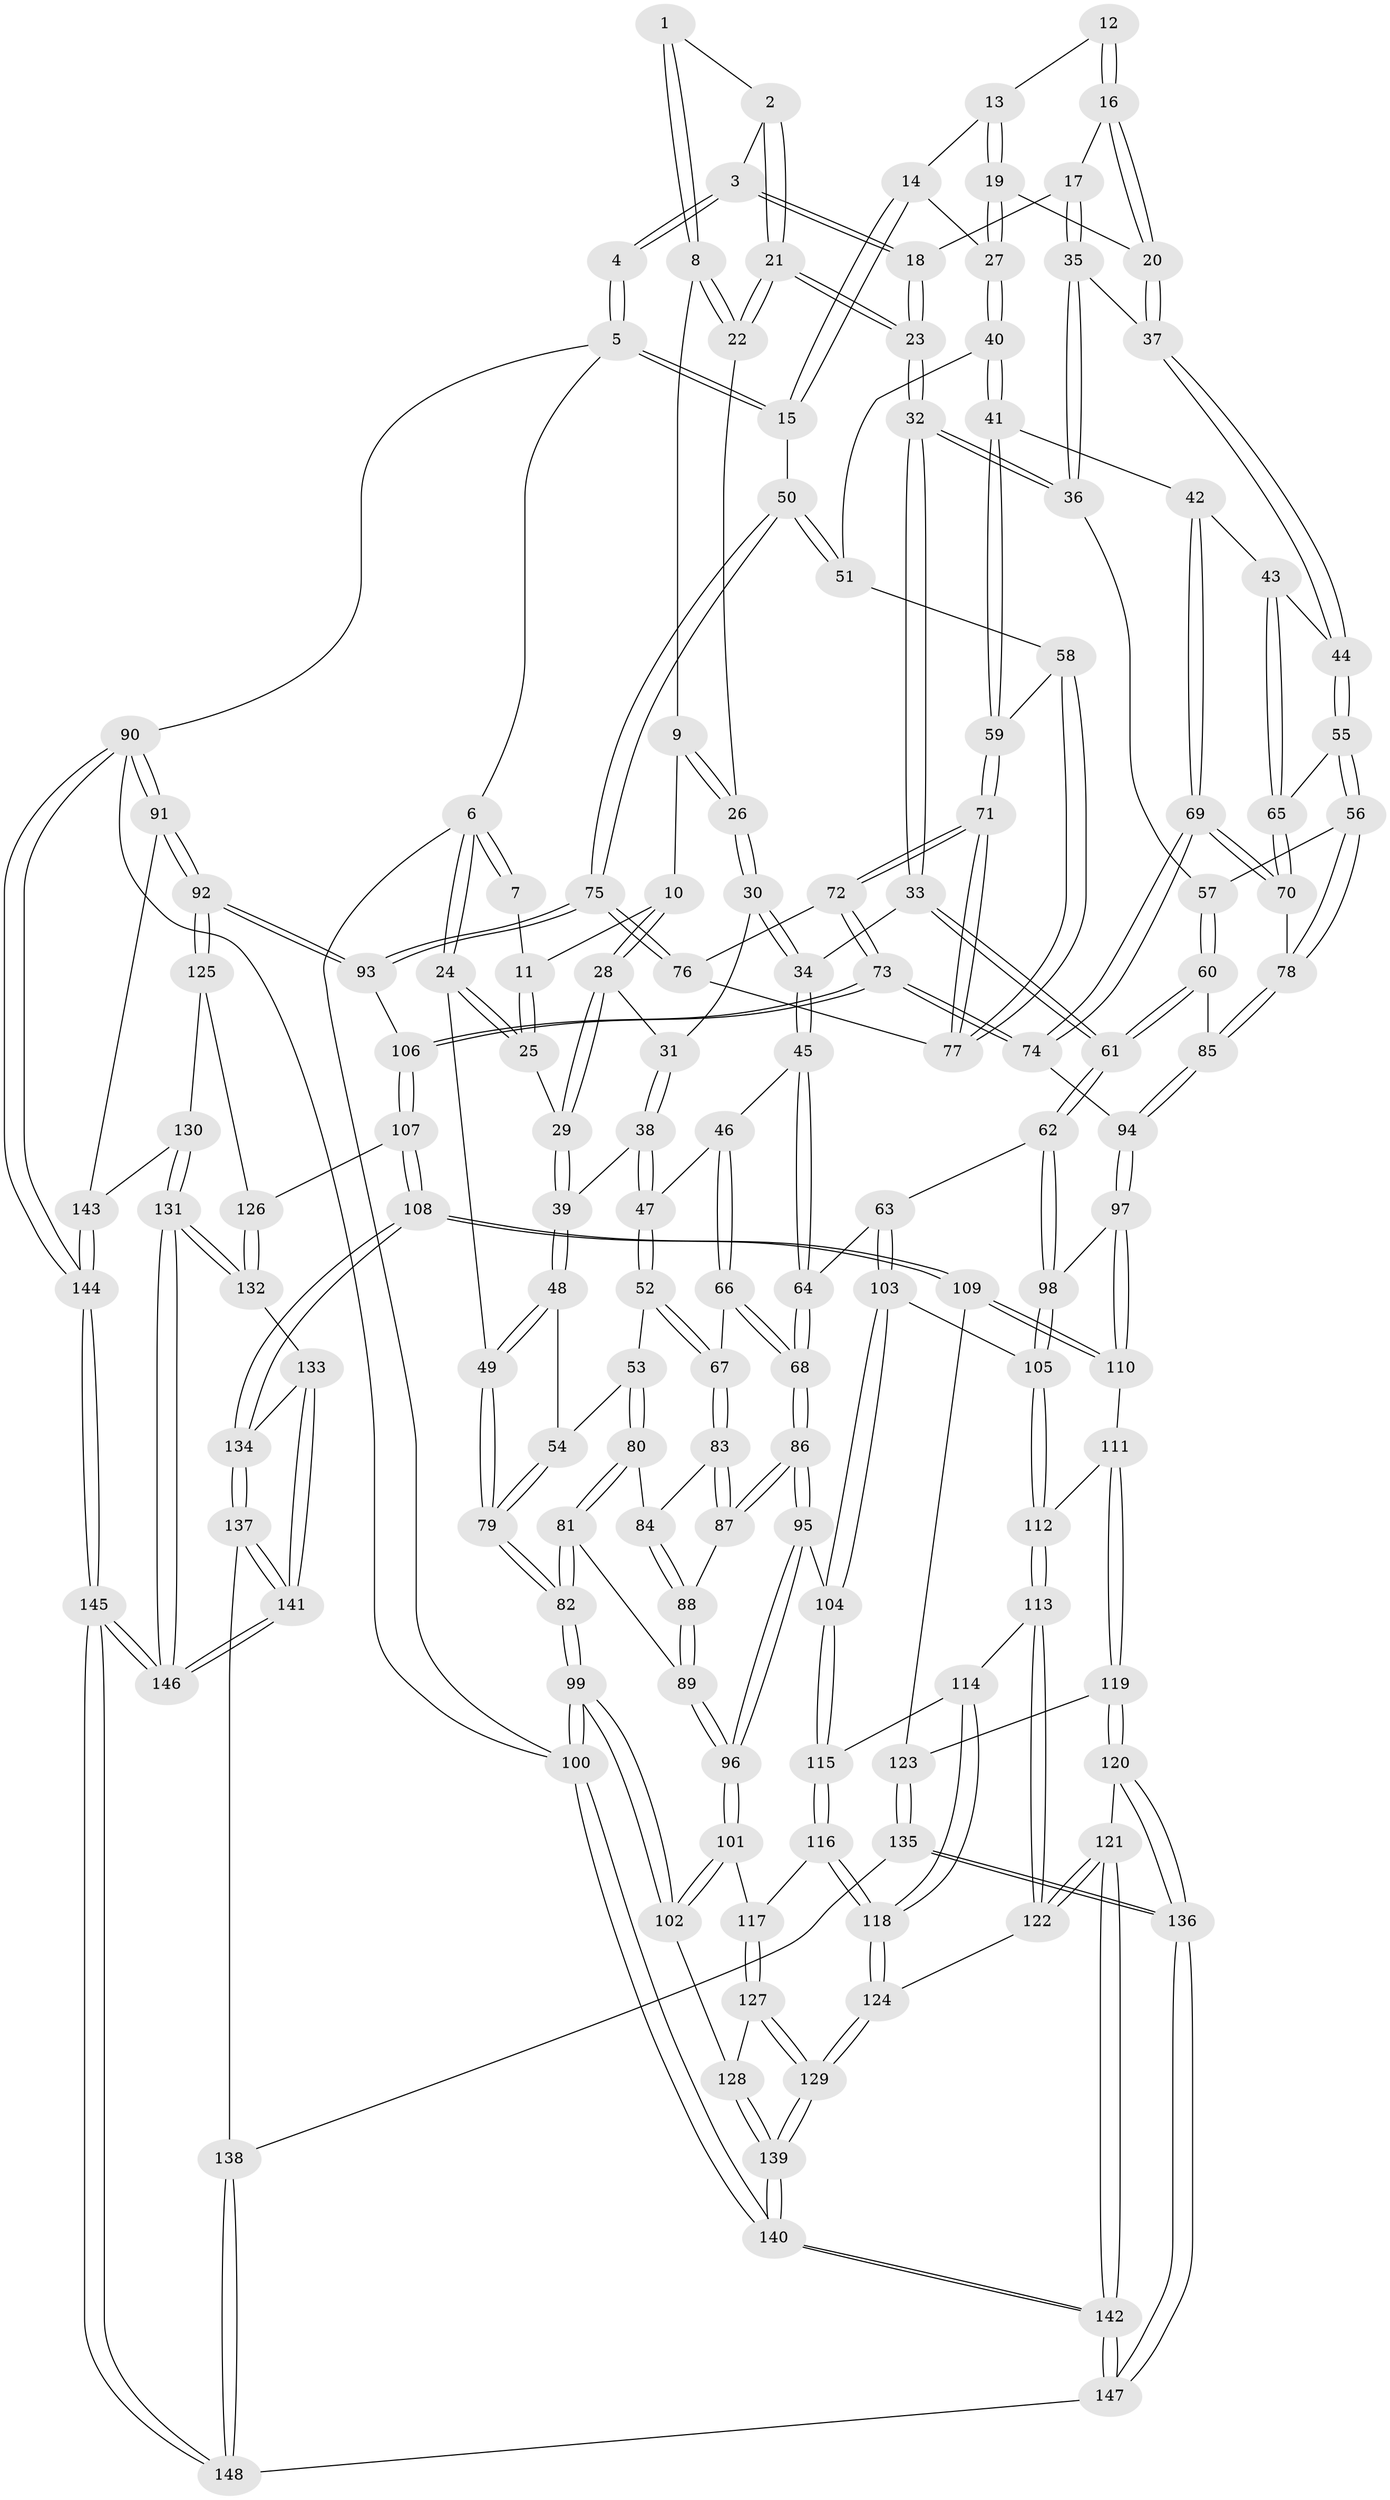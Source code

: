 // Generated by graph-tools (version 1.1) at 2025/38/03/09/25 02:38:24]
// undirected, 148 vertices, 367 edges
graph export_dot {
graph [start="1"]
  node [color=gray90,style=filled];
  1 [pos="+0.28070256077927724+0"];
  2 [pos="+0.47041460083848946+0"];
  3 [pos="+0.5823555726387799+0"];
  4 [pos="+0.6622308578021213+0"];
  5 [pos="+1+0"];
  6 [pos="+0+0"];
  7 [pos="+0.27797285009013517+0"];
  8 [pos="+0.2666767541746983+0.03466235046704826"];
  9 [pos="+0.228931093591245+0.10688831778267223"];
  10 [pos="+0.19734845653692706+0.13287870269949537"];
  11 [pos="+0.1409138680103888+0.09094301938541674"];
  12 [pos="+0.7846500483272502+0.042144273698769566"];
  13 [pos="+0.8123486325384431+0.05439593543696825"];
  14 [pos="+0.8990288615594846+0.0723969783943953"];
  15 [pos="+1+0"];
  16 [pos="+0.688861495944655+0.15110160064894554"];
  17 [pos="+0.6806046513921788+0.14852074610430865"];
  18 [pos="+0.6526631779920082+0.11341350001930987"];
  19 [pos="+0.7467440396892187+0.1847847212483339"];
  20 [pos="+0.726885039863874+0.1756935801978793"];
  21 [pos="+0.43747194200205747+0.15038731867681066"];
  22 [pos="+0.36859264162590744+0.15996500758701263"];
  23 [pos="+0.4498920061419005+0.1642762154115357"];
  24 [pos="+0+0"];
  25 [pos="+0+0.09423931189480761"];
  26 [pos="+0.34089473692209593+0.17613258021947775"];
  27 [pos="+0.7850735341953711+0.20660019898527204"];
  28 [pos="+0.1968269717585971+0.13898785279598147"];
  29 [pos="+0.10257688916777769+0.22473486994247482"];
  30 [pos="+0.29318292042658706+0.2273098141419322"];
  31 [pos="+0.24677071823872987+0.2148614173260588"];
  32 [pos="+0.48937768586576064+0.2791037217382861"];
  33 [pos="+0.46668802622346167+0.30926560056323454"];
  34 [pos="+0.3051201193039367+0.2993732425472522"];
  35 [pos="+0.5813932168804233+0.2717193060084232"];
  36 [pos="+0.5395179990815787+0.2839701281485765"];
  37 [pos="+0.6632856607984011+0.31960486137668914"];
  38 [pos="+0.18414923015220075+0.2567831150736766"];
  39 [pos="+0.10554418974906013+0.24126424225605148"];
  40 [pos="+0.7924358732196232+0.2201872895780425"];
  41 [pos="+0.8034718079435735+0.32063094952193993"];
  42 [pos="+0.7824188482854155+0.3323509466167543"];
  43 [pos="+0.7570677417844927+0.3395759478699044"];
  44 [pos="+0.6812520773230722+0.3383069465236653"];
  45 [pos="+0.27778978068834076+0.3441280102625974"];
  46 [pos="+0.27044891564820533+0.3453441460123285"];
  47 [pos="+0.2201525420080947+0.33669569604566135"];
  48 [pos="+0.09503165241453379+0.26432777170712424"];
  49 [pos="+0+0.29859538627450477"];
  50 [pos="+1+0.04639103622428933"];
  51 [pos="+1+0.20343842724686095"];
  52 [pos="+0.1274140496707938+0.37919573063210277"];
  53 [pos="+0.10801238251478777+0.37344661477790625"];
  54 [pos="+0.09649624513085753+0.3636478637584702"];
  55 [pos="+0.6538419836929514+0.38352761814384795"];
  56 [pos="+0.6233722342104909+0.41438625565204334"];
  57 [pos="+0.569392139993557+0.34234521016078245"];
  58 [pos="+0.9041279488238971+0.34494229058028836"];
  59 [pos="+0.8117646372346373+0.32580196851874227"];
  60 [pos="+0.5338684528876374+0.48892899444628124"];
  61 [pos="+0.4362006050874807+0.4718384333011773"];
  62 [pos="+0.4203173958114448+0.4822501919282997"];
  63 [pos="+0.41293445276044316+0.484813682766476"];
  64 [pos="+0.3763435036871879+0.4893091951168318"];
  65 [pos="+0.7121810025964594+0.42407648204912063"];
  66 [pos="+0.21585177404866518+0.4423645045529838"];
  67 [pos="+0.16195864995400008+0.42772126141027966"];
  68 [pos="+0.2952006165600707+0.5454049340881572"];
  69 [pos="+0.7421990012500342+0.5310999387615483"];
  70 [pos="+0.7058767640642459+0.48514180700141574"];
  71 [pos="+0.8374887417419375+0.5539305747747842"];
  72 [pos="+0.8345225214734436+0.5705650621612166"];
  73 [pos="+0.810266653945636+0.6142509305828149"];
  74 [pos="+0.7579419882483056+0.5633658768475701"];
  75 [pos="+1+0.4718221777157163"];
  76 [pos="+1+0.45447553145876474"];
  77 [pos="+0.9230107817085696+0.38529498674523904"];
  78 [pos="+0.6183990788749839+0.438313667714693"];
  79 [pos="+0+0.4190192511712642"];
  80 [pos="+0.08100930482131138+0.4622089977698497"];
  81 [pos="+0.006936886550588846+0.519151283575321"];
  82 [pos="+0+0.5394088167596415"];
  83 [pos="+0.15554915418108178+0.46131983052416015"];
  84 [pos="+0.1185609358668145+0.49107887633552033"];
  85 [pos="+0.5382809125016974+0.49009685402003755"];
  86 [pos="+0.28223609507371367+0.5634393965846837"];
  87 [pos="+0.18410837160485177+0.5239306506960578"];
  88 [pos="+0.12019512828864873+0.5330755822617673"];
  89 [pos="+0.10225421500024104+0.5510880090166395"];
  90 [pos="+1+1"];
  91 [pos="+1+0.8759302909012129"];
  92 [pos="+1+0.7793850441830912"];
  93 [pos="+1+0.5882113278876638"];
  94 [pos="+0.5740178881382157+0.5431136024500796"];
  95 [pos="+0.2753130444542399+0.5895455347080117"];
  96 [pos="+0.13644810039879557+0.6734041315513252"];
  97 [pos="+0.5686078585340081+0.6370138621228196"];
  98 [pos="+0.511506110931463+0.6570143703473683"];
  99 [pos="+0+0.7238303438729803"];
  100 [pos="+0+1"];
  101 [pos="+0.11255921810937182+0.7088390318509175"];
  102 [pos="+0.029090108027690555+0.7447128223528982"];
  103 [pos="+0.42585830230698823+0.6499251966186911"];
  104 [pos="+0.33199093957073905+0.689421580922474"];
  105 [pos="+0.4921435275531275+0.6794809703075074"];
  106 [pos="+0.8112609064853936+0.6205361361846871"];
  107 [pos="+0.7926490450870782+0.7030458354752864"];
  108 [pos="+0.773795414985779+0.7205675539860499"];
  109 [pos="+0.7608243246773189+0.7236392929267261"];
  110 [pos="+0.6519857420789096+0.6888830060489781"];
  111 [pos="+0.5116708784731243+0.7579170802672195"];
  112 [pos="+0.48392915576372214+0.7385327547781771"];
  113 [pos="+0.43792225882603153+0.7601630486656485"];
  114 [pos="+0.4243972123008982+0.7532558033496565"];
  115 [pos="+0.3331472407976632+0.7001565591375973"];
  116 [pos="+0.2947183443772562+0.7658055229947694"];
  117 [pos="+0.2285566432423545+0.7842722196183496"];
  118 [pos="+0.3250082635267904+0.8115981392856515"];
  119 [pos="+0.5319475528857329+0.7879291856442093"];
  120 [pos="+0.497563328004032+0.9122354576935113"];
  121 [pos="+0.4213111895597642+0.8956240281663745"];
  122 [pos="+0.40730528052524023+0.8755795063656848"];
  123 [pos="+0.6541760427947565+0.8125498728688711"];
  124 [pos="+0.35094755918991394+0.8570434082026631"];
  125 [pos="+0.9357920881506346+0.771590441260768"];
  126 [pos="+0.8986767348740307+0.7557013473203639"];
  127 [pos="+0.22250564349309368+0.8474714148989777"];
  128 [pos="+0.08305284333335283+0.8358713109417832"];
  129 [pos="+0.232809006652056+0.9210272844231101"];
  130 [pos="+0.9466940969550448+0.9242226630079932"];
  131 [pos="+0.9072038093638756+0.9495889830905601"];
  132 [pos="+0.8939985022698697+0.9358673622745884"];
  133 [pos="+0.7990389783175096+0.8569238113838656"];
  134 [pos="+0.7895879449001225+0.8476524248896027"];
  135 [pos="+0.6350572213880796+0.8573633819907964"];
  136 [pos="+0.5486580125029744+0.9512880416691181"];
  137 [pos="+0.7641668181938649+0.9108481345718016"];
  138 [pos="+0.7178620713300167+0.9627545682699635"];
  139 [pos="+0.17203746953261598+1"];
  140 [pos="+0.15714790402571271+1"];
  141 [pos="+0.8514405935367799+1"];
  142 [pos="+0.20235900839675874+1"];
  143 [pos="+0.9897058407178597+0.9283510811827488"];
  144 [pos="+0.9587976689658768+1"];
  145 [pos="+0.8553887291351474+1"];
  146 [pos="+0.8731035298385834+1"];
  147 [pos="+0.6260914432524552+1"];
  148 [pos="+0.6279679772902916+1"];
  1 -- 2;
  1 -- 8;
  1 -- 8;
  2 -- 3;
  2 -- 21;
  2 -- 21;
  3 -- 4;
  3 -- 4;
  3 -- 18;
  3 -- 18;
  4 -- 5;
  4 -- 5;
  5 -- 6;
  5 -- 15;
  5 -- 15;
  5 -- 90;
  6 -- 7;
  6 -- 7;
  6 -- 24;
  6 -- 24;
  6 -- 100;
  7 -- 11;
  8 -- 9;
  8 -- 22;
  8 -- 22;
  9 -- 10;
  9 -- 26;
  9 -- 26;
  10 -- 11;
  10 -- 28;
  10 -- 28;
  11 -- 25;
  11 -- 25;
  12 -- 13;
  12 -- 16;
  12 -- 16;
  13 -- 14;
  13 -- 19;
  13 -- 19;
  14 -- 15;
  14 -- 15;
  14 -- 27;
  15 -- 50;
  16 -- 17;
  16 -- 20;
  16 -- 20;
  17 -- 18;
  17 -- 35;
  17 -- 35;
  18 -- 23;
  18 -- 23;
  19 -- 20;
  19 -- 27;
  19 -- 27;
  20 -- 37;
  20 -- 37;
  21 -- 22;
  21 -- 22;
  21 -- 23;
  21 -- 23;
  22 -- 26;
  23 -- 32;
  23 -- 32;
  24 -- 25;
  24 -- 25;
  24 -- 49;
  25 -- 29;
  26 -- 30;
  26 -- 30;
  27 -- 40;
  27 -- 40;
  28 -- 29;
  28 -- 29;
  28 -- 31;
  29 -- 39;
  29 -- 39;
  30 -- 31;
  30 -- 34;
  30 -- 34;
  31 -- 38;
  31 -- 38;
  32 -- 33;
  32 -- 33;
  32 -- 36;
  32 -- 36;
  33 -- 34;
  33 -- 61;
  33 -- 61;
  34 -- 45;
  34 -- 45;
  35 -- 36;
  35 -- 36;
  35 -- 37;
  36 -- 57;
  37 -- 44;
  37 -- 44;
  38 -- 39;
  38 -- 47;
  38 -- 47;
  39 -- 48;
  39 -- 48;
  40 -- 41;
  40 -- 41;
  40 -- 51;
  41 -- 42;
  41 -- 59;
  41 -- 59;
  42 -- 43;
  42 -- 69;
  42 -- 69;
  43 -- 44;
  43 -- 65;
  43 -- 65;
  44 -- 55;
  44 -- 55;
  45 -- 46;
  45 -- 64;
  45 -- 64;
  46 -- 47;
  46 -- 66;
  46 -- 66;
  47 -- 52;
  47 -- 52;
  48 -- 49;
  48 -- 49;
  48 -- 54;
  49 -- 79;
  49 -- 79;
  50 -- 51;
  50 -- 51;
  50 -- 75;
  50 -- 75;
  51 -- 58;
  52 -- 53;
  52 -- 67;
  52 -- 67;
  53 -- 54;
  53 -- 80;
  53 -- 80;
  54 -- 79;
  54 -- 79;
  55 -- 56;
  55 -- 56;
  55 -- 65;
  56 -- 57;
  56 -- 78;
  56 -- 78;
  57 -- 60;
  57 -- 60;
  58 -- 59;
  58 -- 77;
  58 -- 77;
  59 -- 71;
  59 -- 71;
  60 -- 61;
  60 -- 61;
  60 -- 85;
  61 -- 62;
  61 -- 62;
  62 -- 63;
  62 -- 98;
  62 -- 98;
  63 -- 64;
  63 -- 103;
  63 -- 103;
  64 -- 68;
  64 -- 68;
  65 -- 70;
  65 -- 70;
  66 -- 67;
  66 -- 68;
  66 -- 68;
  67 -- 83;
  67 -- 83;
  68 -- 86;
  68 -- 86;
  69 -- 70;
  69 -- 70;
  69 -- 74;
  69 -- 74;
  70 -- 78;
  71 -- 72;
  71 -- 72;
  71 -- 77;
  71 -- 77;
  72 -- 73;
  72 -- 73;
  72 -- 76;
  73 -- 74;
  73 -- 74;
  73 -- 106;
  73 -- 106;
  74 -- 94;
  75 -- 76;
  75 -- 76;
  75 -- 93;
  75 -- 93;
  76 -- 77;
  78 -- 85;
  78 -- 85;
  79 -- 82;
  79 -- 82;
  80 -- 81;
  80 -- 81;
  80 -- 84;
  81 -- 82;
  81 -- 82;
  81 -- 89;
  82 -- 99;
  82 -- 99;
  83 -- 84;
  83 -- 87;
  83 -- 87;
  84 -- 88;
  84 -- 88;
  85 -- 94;
  85 -- 94;
  86 -- 87;
  86 -- 87;
  86 -- 95;
  86 -- 95;
  87 -- 88;
  88 -- 89;
  88 -- 89;
  89 -- 96;
  89 -- 96;
  90 -- 91;
  90 -- 91;
  90 -- 144;
  90 -- 144;
  90 -- 100;
  91 -- 92;
  91 -- 92;
  91 -- 143;
  92 -- 93;
  92 -- 93;
  92 -- 125;
  92 -- 125;
  93 -- 106;
  94 -- 97;
  94 -- 97;
  95 -- 96;
  95 -- 96;
  95 -- 104;
  96 -- 101;
  96 -- 101;
  97 -- 98;
  97 -- 110;
  97 -- 110;
  98 -- 105;
  98 -- 105;
  99 -- 100;
  99 -- 100;
  99 -- 102;
  99 -- 102;
  100 -- 140;
  100 -- 140;
  101 -- 102;
  101 -- 102;
  101 -- 117;
  102 -- 128;
  103 -- 104;
  103 -- 104;
  103 -- 105;
  104 -- 115;
  104 -- 115;
  105 -- 112;
  105 -- 112;
  106 -- 107;
  106 -- 107;
  107 -- 108;
  107 -- 108;
  107 -- 126;
  108 -- 109;
  108 -- 109;
  108 -- 134;
  108 -- 134;
  109 -- 110;
  109 -- 110;
  109 -- 123;
  110 -- 111;
  111 -- 112;
  111 -- 119;
  111 -- 119;
  112 -- 113;
  112 -- 113;
  113 -- 114;
  113 -- 122;
  113 -- 122;
  114 -- 115;
  114 -- 118;
  114 -- 118;
  115 -- 116;
  115 -- 116;
  116 -- 117;
  116 -- 118;
  116 -- 118;
  117 -- 127;
  117 -- 127;
  118 -- 124;
  118 -- 124;
  119 -- 120;
  119 -- 120;
  119 -- 123;
  120 -- 121;
  120 -- 136;
  120 -- 136;
  121 -- 122;
  121 -- 122;
  121 -- 142;
  121 -- 142;
  122 -- 124;
  123 -- 135;
  123 -- 135;
  124 -- 129;
  124 -- 129;
  125 -- 126;
  125 -- 130;
  126 -- 132;
  126 -- 132;
  127 -- 128;
  127 -- 129;
  127 -- 129;
  128 -- 139;
  128 -- 139;
  129 -- 139;
  129 -- 139;
  130 -- 131;
  130 -- 131;
  130 -- 143;
  131 -- 132;
  131 -- 132;
  131 -- 146;
  131 -- 146;
  132 -- 133;
  133 -- 134;
  133 -- 141;
  133 -- 141;
  134 -- 137;
  134 -- 137;
  135 -- 136;
  135 -- 136;
  135 -- 138;
  136 -- 147;
  136 -- 147;
  137 -- 138;
  137 -- 141;
  137 -- 141;
  138 -- 148;
  138 -- 148;
  139 -- 140;
  139 -- 140;
  140 -- 142;
  140 -- 142;
  141 -- 146;
  141 -- 146;
  142 -- 147;
  142 -- 147;
  143 -- 144;
  143 -- 144;
  144 -- 145;
  144 -- 145;
  145 -- 146;
  145 -- 146;
  145 -- 148;
  145 -- 148;
  147 -- 148;
}

